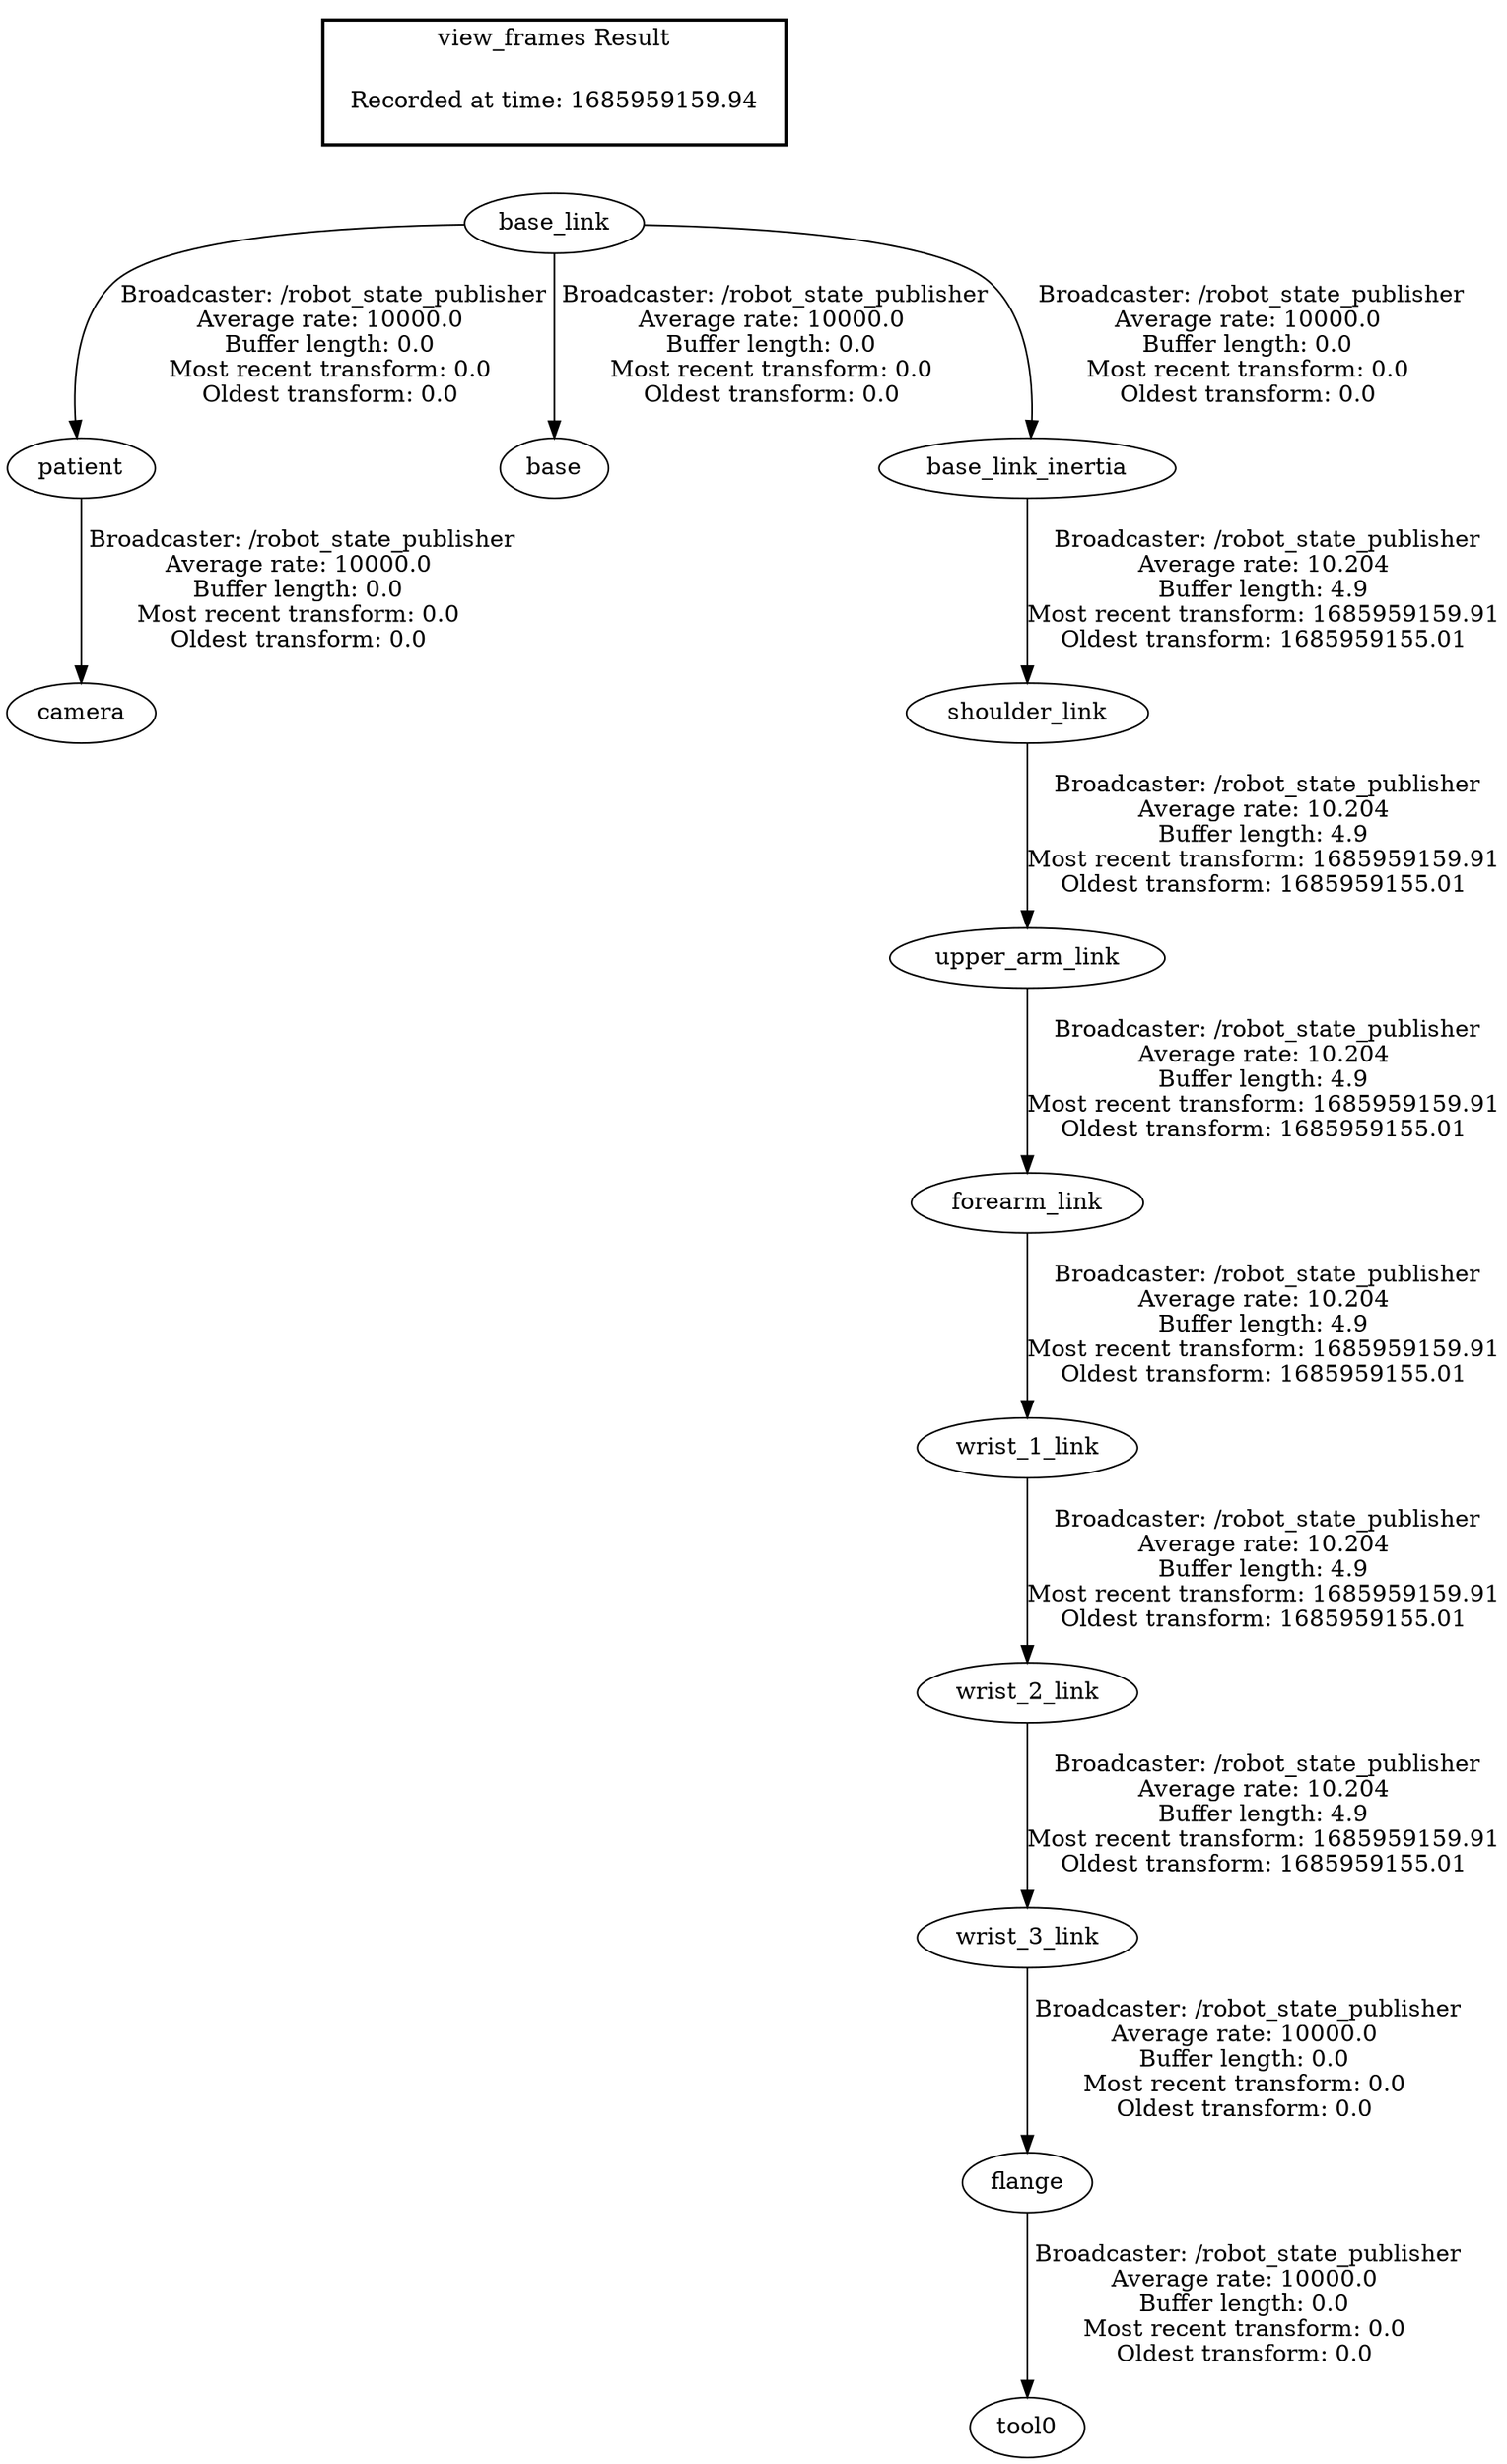digraph G {
"base_link" -> "patient"[label=" Broadcaster: /robot_state_publisher\nAverage rate: 10000.0\nBuffer length: 0.0\nMost recent transform: 0.0\nOldest transform: 0.0\n"];
"upper_arm_link" -> "forearm_link"[label=" Broadcaster: /robot_state_publisher\nAverage rate: 10.204\nBuffer length: 4.9\nMost recent transform: 1685959159.91\nOldest transform: 1685959155.01\n"];
"wrist_3_link" -> "flange"[label=" Broadcaster: /robot_state_publisher\nAverage rate: 10000.0\nBuffer length: 0.0\nMost recent transform: 0.0\nOldest transform: 0.0\n"];
"wrist_2_link" -> "wrist_3_link"[label=" Broadcaster: /robot_state_publisher\nAverage rate: 10.204\nBuffer length: 4.9\nMost recent transform: 1685959159.91\nOldest transform: 1685959155.01\n"];
"shoulder_link" -> "upper_arm_link"[label=" Broadcaster: /robot_state_publisher\nAverage rate: 10.204\nBuffer length: 4.9\nMost recent transform: 1685959159.91\nOldest transform: 1685959155.01\n"];
"patient" -> "camera"[label=" Broadcaster: /robot_state_publisher\nAverage rate: 10000.0\nBuffer length: 0.0\nMost recent transform: 0.0\nOldest transform: 0.0\n"];
"wrist_1_link" -> "wrist_2_link"[label=" Broadcaster: /robot_state_publisher\nAverage rate: 10.204\nBuffer length: 4.9\nMost recent transform: 1685959159.91\nOldest transform: 1685959155.01\n"];
"base_link" -> "base"[label=" Broadcaster: /robot_state_publisher\nAverage rate: 10000.0\nBuffer length: 0.0\nMost recent transform: 0.0\nOldest transform: 0.0\n"];
"base_link" -> "base_link_inertia"[label=" Broadcaster: /robot_state_publisher\nAverage rate: 10000.0\nBuffer length: 0.0\nMost recent transform: 0.0\nOldest transform: 0.0\n"];
"forearm_link" -> "wrist_1_link"[label=" Broadcaster: /robot_state_publisher\nAverage rate: 10.204\nBuffer length: 4.9\nMost recent transform: 1685959159.91\nOldest transform: 1685959155.01\n"];
"base_link_inertia" -> "shoulder_link"[label=" Broadcaster: /robot_state_publisher\nAverage rate: 10.204\nBuffer length: 4.9\nMost recent transform: 1685959159.91\nOldest transform: 1685959155.01\n"];
"flange" -> "tool0"[label=" Broadcaster: /robot_state_publisher\nAverage rate: 10000.0\nBuffer length: 0.0\nMost recent transform: 0.0\nOldest transform: 0.0\n"];
edge [style=invis];
 subgraph cluster_legend { style=bold; color=black; label ="view_frames Result";
"Recorded at time: 1685959159.94"[ shape=plaintext ] ;
}->"base_link";
}